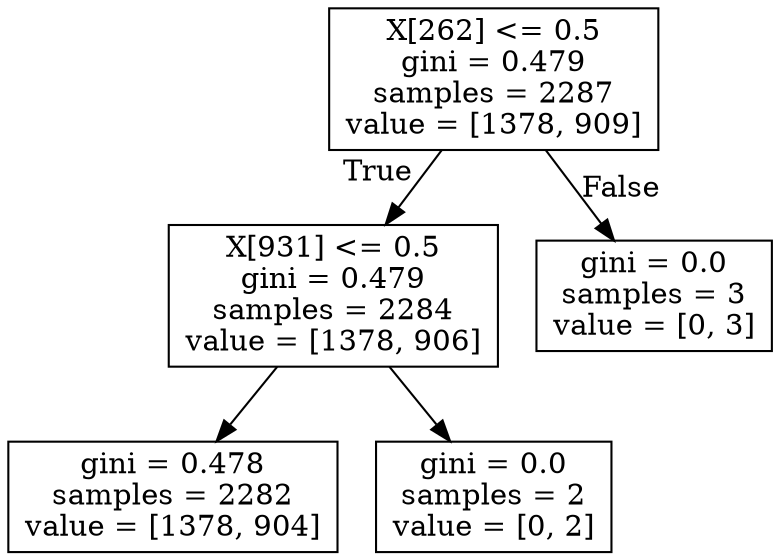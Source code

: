 digraph Tree {
node [shape=box] ;
0 [label="X[262] <= 0.5\ngini = 0.479\nsamples = 2287\nvalue = [1378, 909]"] ;
1 [label="X[931] <= 0.5\ngini = 0.479\nsamples = 2284\nvalue = [1378, 906]"] ;
0 -> 1 [labeldistance=2.5, labelangle=45, headlabel="True"] ;
2 [label="gini = 0.478\nsamples = 2282\nvalue = [1378, 904]"] ;
1 -> 2 ;
3 [label="gini = 0.0\nsamples = 2\nvalue = [0, 2]"] ;
1 -> 3 ;
4 [label="gini = 0.0\nsamples = 3\nvalue = [0, 3]"] ;
0 -> 4 [labeldistance=2.5, labelangle=-45, headlabel="False"] ;
}